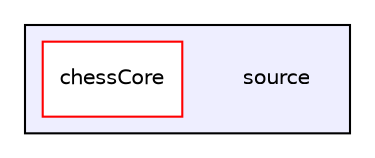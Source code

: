 digraph "/home/user/chess/source" {
  compound=true
  node [ fontsize="10", fontname="Helvetica"];
  edge [ labelfontsize="10", labelfontname="Helvetica"];
  subgraph clusterdir_b2f33c71d4aa5e7af42a1ca61ff5af1b {
    graph [ bgcolor="#eeeeff", pencolor="black", label="" URL="dir_b2f33c71d4aa5e7af42a1ca61ff5af1b.html"];
    dir_b2f33c71d4aa5e7af42a1ca61ff5af1b [shape=plaintext label="source"];
    dir_bbc033592b97f0a6c60556b35b450ac7 [shape=box label="chessCore" color="red" fillcolor="white" style="filled" URL="dir_bbc033592b97f0a6c60556b35b450ac7.html"];
  }
}
